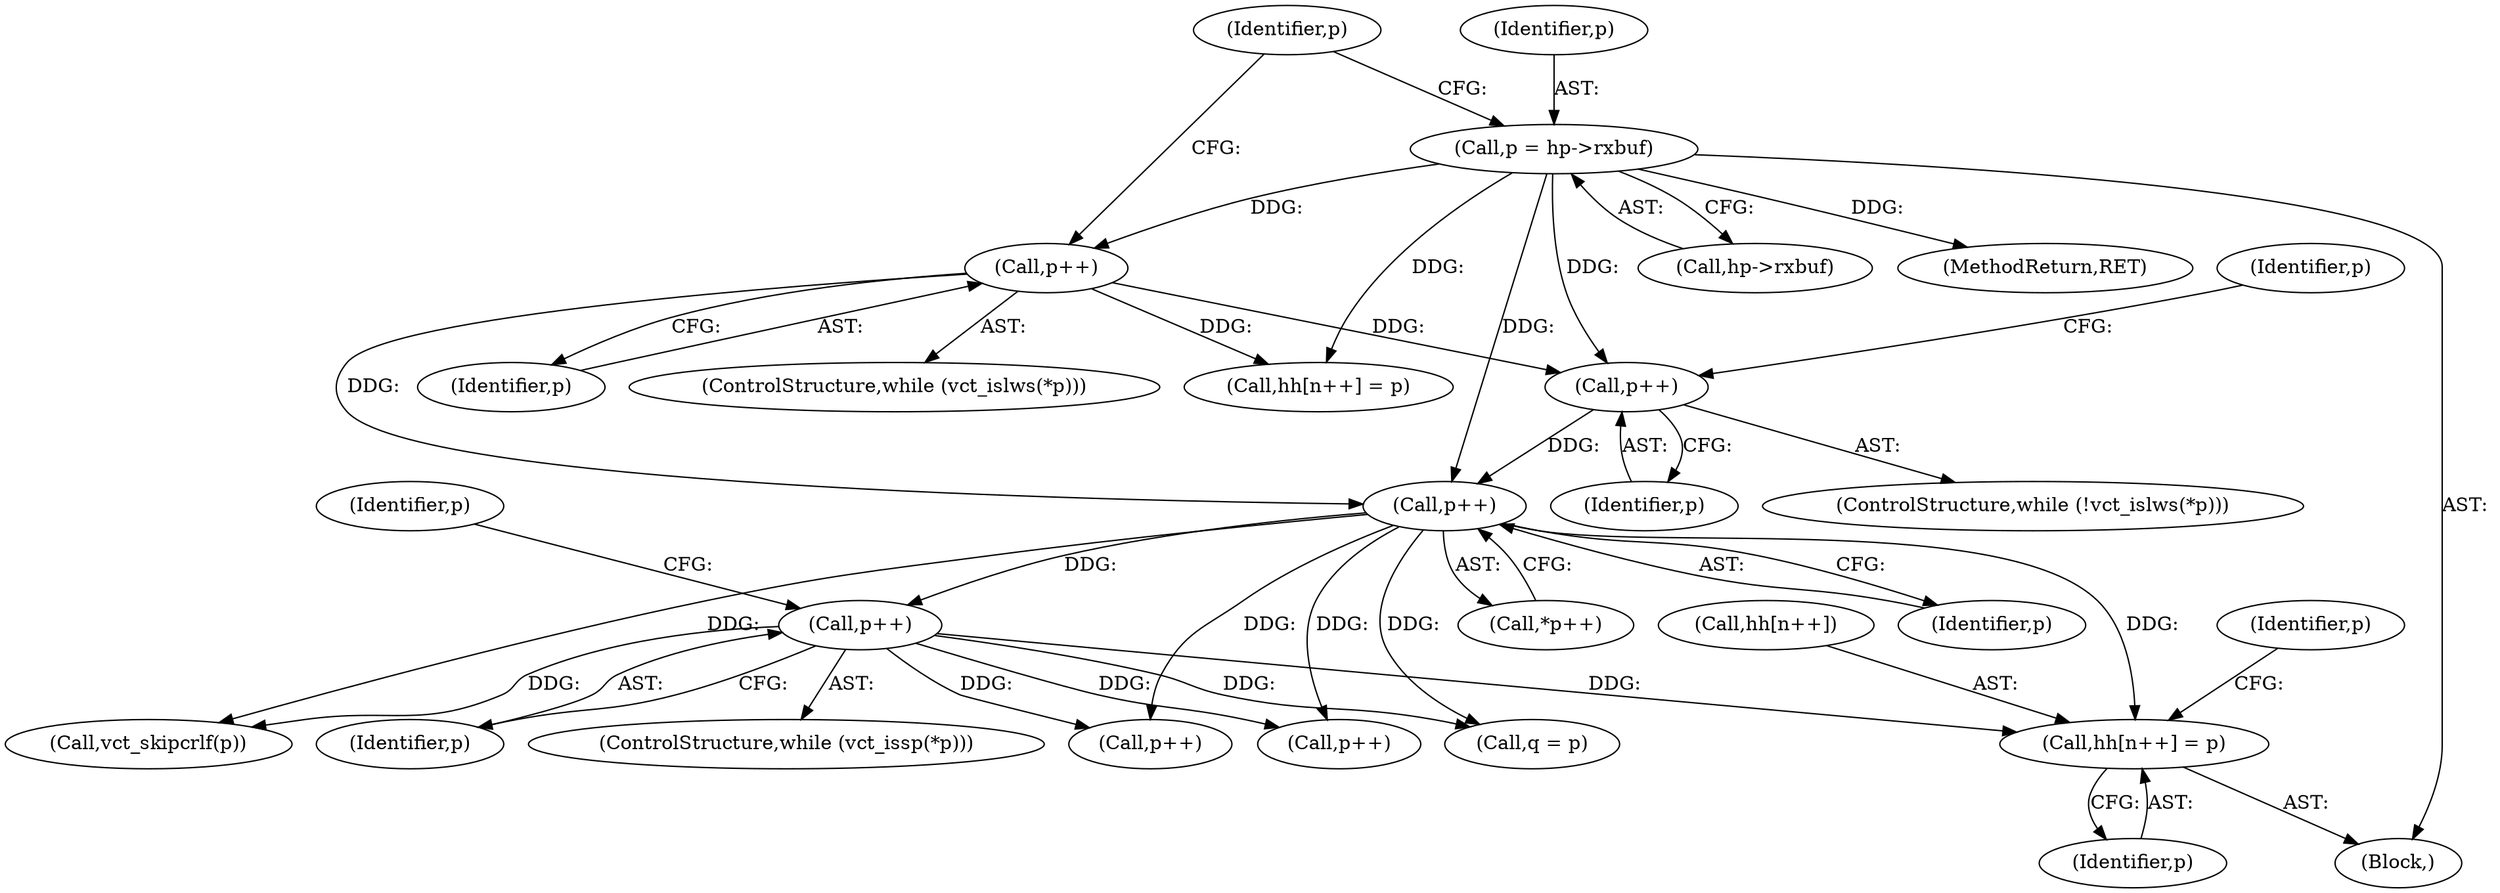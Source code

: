 digraph "0_Varnish-Cache_85e8468bec9416bd7e16b0d80cb820ecd2b330c3_2@array" {
"1000198" [label="(Call,hh[n++] = p)"];
"1000184" [label="(Call,p++)"];
"1000175" [label="(Call,p++)"];
"1000153" [label="(Call,p = hp->rxbuf)"];
"1000162" [label="(Call,p++)"];
"1000191" [label="(Call,p++)"];
"1000203" [label="(Identifier,p)"];
"1000183" [label="(Call,*p++)"];
"1000155" [label="(Call,hp->rxbuf)"];
"1000174" [label="(Identifier,p)"];
"1000176" [label="(Identifier,p)"];
"1000190" [label="(Identifier,p)"];
"1000191" [label="(Call,p++)"];
"1000108" [label="(Block,)"];
"1000158" [label="(ControlStructure,while (vct_islws(*p)))"];
"1000161" [label="(Identifier,p)"];
"1000359" [label="(MethodReturn,RET)"];
"1000175" [label="(Call,p++)"];
"1000164" [label="(Call,hh[n++] = p)"];
"1000192" [label="(Identifier,p)"];
"1000162" [label="(Call,p++)"];
"1000185" [label="(Identifier,p)"];
"1000237" [label="(Call,p++)"];
"1000222" [label="(Call,q = p)"];
"1000198" [label="(Call,hh[n++] = p)"];
"1000184" [label="(Call,p++)"];
"1000153" [label="(Call,p = hp->rxbuf)"];
"1000227" [label="(Call,vct_skipcrlf(p))"];
"1000199" [label="(Call,hh[n++])"];
"1000163" [label="(Identifier,p)"];
"1000208" [label="(Identifier,p)"];
"1000170" [label="(ControlStructure,while (!vct_islws(*p)))"];
"1000209" [label="(Call,p++)"];
"1000154" [label="(Identifier,p)"];
"1000187" [label="(ControlStructure,while (vct_issp(*p)))"];
"1000198" -> "1000108"  [label="AST: "];
"1000198" -> "1000203"  [label="CFG: "];
"1000199" -> "1000198"  [label="AST: "];
"1000203" -> "1000198"  [label="AST: "];
"1000208" -> "1000198"  [label="CFG: "];
"1000184" -> "1000198"  [label="DDG: "];
"1000191" -> "1000198"  [label="DDG: "];
"1000184" -> "1000183"  [label="AST: "];
"1000184" -> "1000185"  [label="CFG: "];
"1000185" -> "1000184"  [label="AST: "];
"1000183" -> "1000184"  [label="CFG: "];
"1000175" -> "1000184"  [label="DDG: "];
"1000153" -> "1000184"  [label="DDG: "];
"1000162" -> "1000184"  [label="DDG: "];
"1000184" -> "1000191"  [label="DDG: "];
"1000184" -> "1000209"  [label="DDG: "];
"1000184" -> "1000222"  [label="DDG: "];
"1000184" -> "1000227"  [label="DDG: "];
"1000184" -> "1000237"  [label="DDG: "];
"1000175" -> "1000170"  [label="AST: "];
"1000175" -> "1000176"  [label="CFG: "];
"1000176" -> "1000175"  [label="AST: "];
"1000174" -> "1000175"  [label="CFG: "];
"1000153" -> "1000175"  [label="DDG: "];
"1000162" -> "1000175"  [label="DDG: "];
"1000153" -> "1000108"  [label="AST: "];
"1000153" -> "1000155"  [label="CFG: "];
"1000154" -> "1000153"  [label="AST: "];
"1000155" -> "1000153"  [label="AST: "];
"1000161" -> "1000153"  [label="CFG: "];
"1000153" -> "1000359"  [label="DDG: "];
"1000153" -> "1000162"  [label="DDG: "];
"1000153" -> "1000164"  [label="DDG: "];
"1000162" -> "1000158"  [label="AST: "];
"1000162" -> "1000163"  [label="CFG: "];
"1000163" -> "1000162"  [label="AST: "];
"1000161" -> "1000162"  [label="CFG: "];
"1000162" -> "1000164"  [label="DDG: "];
"1000191" -> "1000187"  [label="AST: "];
"1000191" -> "1000192"  [label="CFG: "];
"1000192" -> "1000191"  [label="AST: "];
"1000190" -> "1000191"  [label="CFG: "];
"1000191" -> "1000209"  [label="DDG: "];
"1000191" -> "1000222"  [label="DDG: "];
"1000191" -> "1000227"  [label="DDG: "];
"1000191" -> "1000237"  [label="DDG: "];
}
